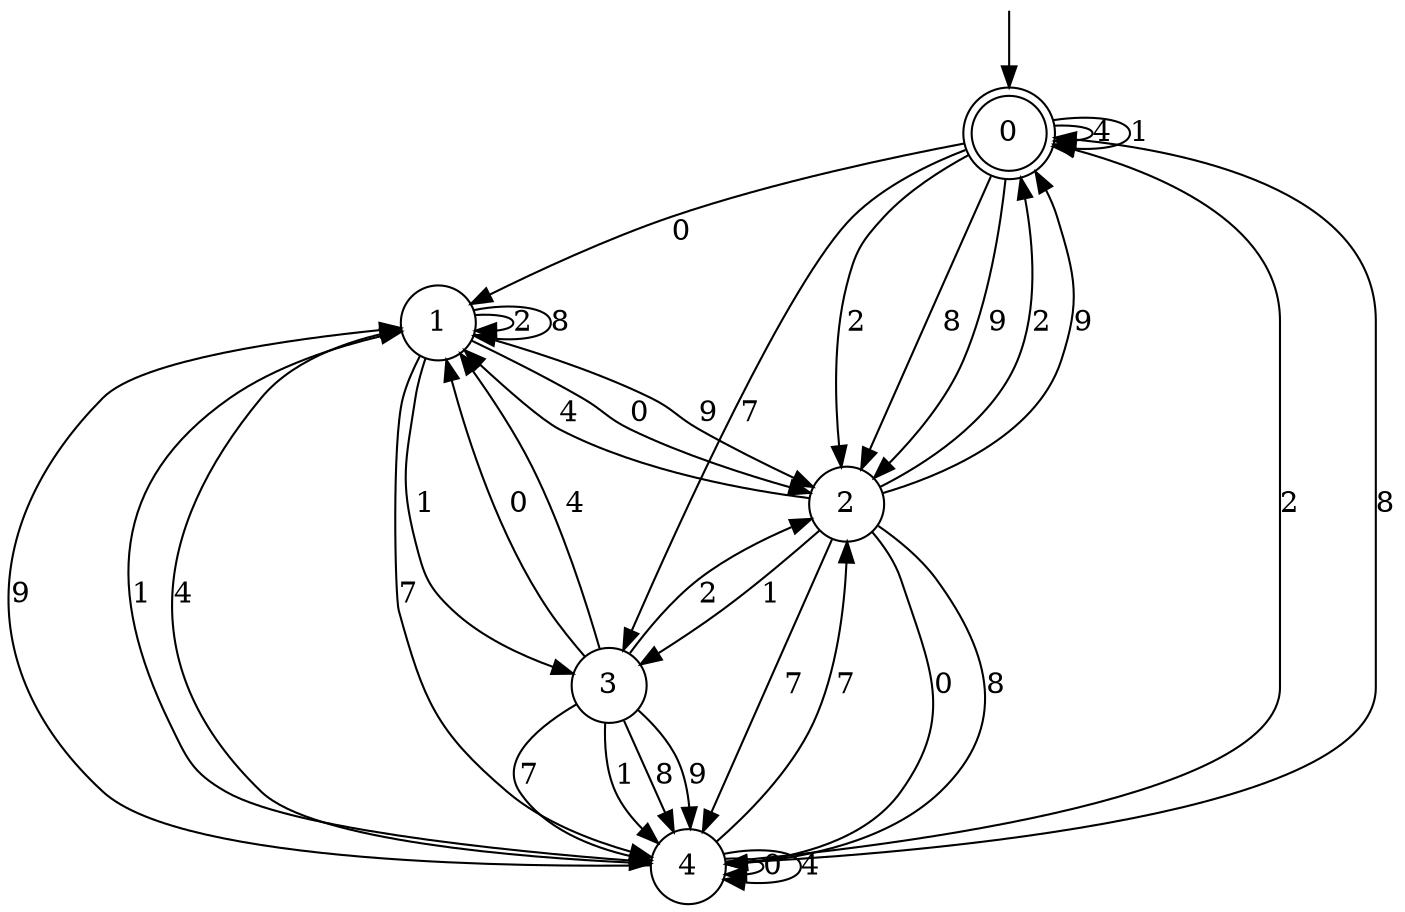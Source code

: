digraph g {

	s0 [shape="doublecircle" label="0"];
	s1 [shape="circle" label="1"];
	s2 [shape="circle" label="2"];
	s3 [shape="circle" label="3"];
	s4 [shape="circle" label="4"];
	s0 -> s1 [label="0"];
	s0 -> s2 [label="2"];
	s0 -> s2 [label="8"];
	s0 -> s2 [label="9"];
	s0 -> s0 [label="4"];
	s0 -> s3 [label="7"];
	s0 -> s0 [label="1"];
	s1 -> s2 [label="0"];
	s1 -> s1 [label="2"];
	s1 -> s1 [label="8"];
	s1 -> s2 [label="9"];
	s1 -> s4 [label="4"];
	s1 -> s4 [label="7"];
	s1 -> s3 [label="1"];
	s2 -> s4 [label="0"];
	s2 -> s0 [label="2"];
	s2 -> s4 [label="8"];
	s2 -> s0 [label="9"];
	s2 -> s1 [label="4"];
	s2 -> s4 [label="7"];
	s2 -> s3 [label="1"];
	s3 -> s1 [label="0"];
	s3 -> s2 [label="2"];
	s3 -> s4 [label="8"];
	s3 -> s4 [label="9"];
	s3 -> s1 [label="4"];
	s3 -> s4 [label="7"];
	s3 -> s4 [label="1"];
	s4 -> s4 [label="0"];
	s4 -> s0 [label="2"];
	s4 -> s0 [label="8"];
	s4 -> s1 [label="9"];
	s4 -> s4 [label="4"];
	s4 -> s2 [label="7"];
	s4 -> s1 [label="1"];

__start0 [label="" shape="none" width="0" height="0"];
__start0 -> s0;

}
